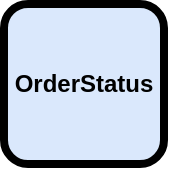 <mxfile version="20.2.7" type="github"><diagram id="rY4ElZYsUIu2hgPVZmw_" name="Page-1"><mxGraphModel dx="1861" dy="864" grid="1" gridSize="10" guides="1" tooltips="1" connect="1" arrows="1" fold="1" page="1" pageScale="1" pageWidth="850" pageHeight="1100" math="0" shadow="0"><root><mxCell id="0"/><mxCell id="1" parent="0"/><mxCell id="NejTVB3CJJO4XCCy8H1O-1" value="&lt;b&gt;OrderStatus&lt;/b&gt;" style="whiteSpace=wrap;html=1;aspect=fixed;fillColor=#dae8fc;strokeColor=#000000;rounded=1;strokeWidth=4;" vertex="1" parent="1"><mxGeometry x="310" y="270" width="80" height="80" as="geometry"/></mxCell></root></mxGraphModel></diagram></mxfile>